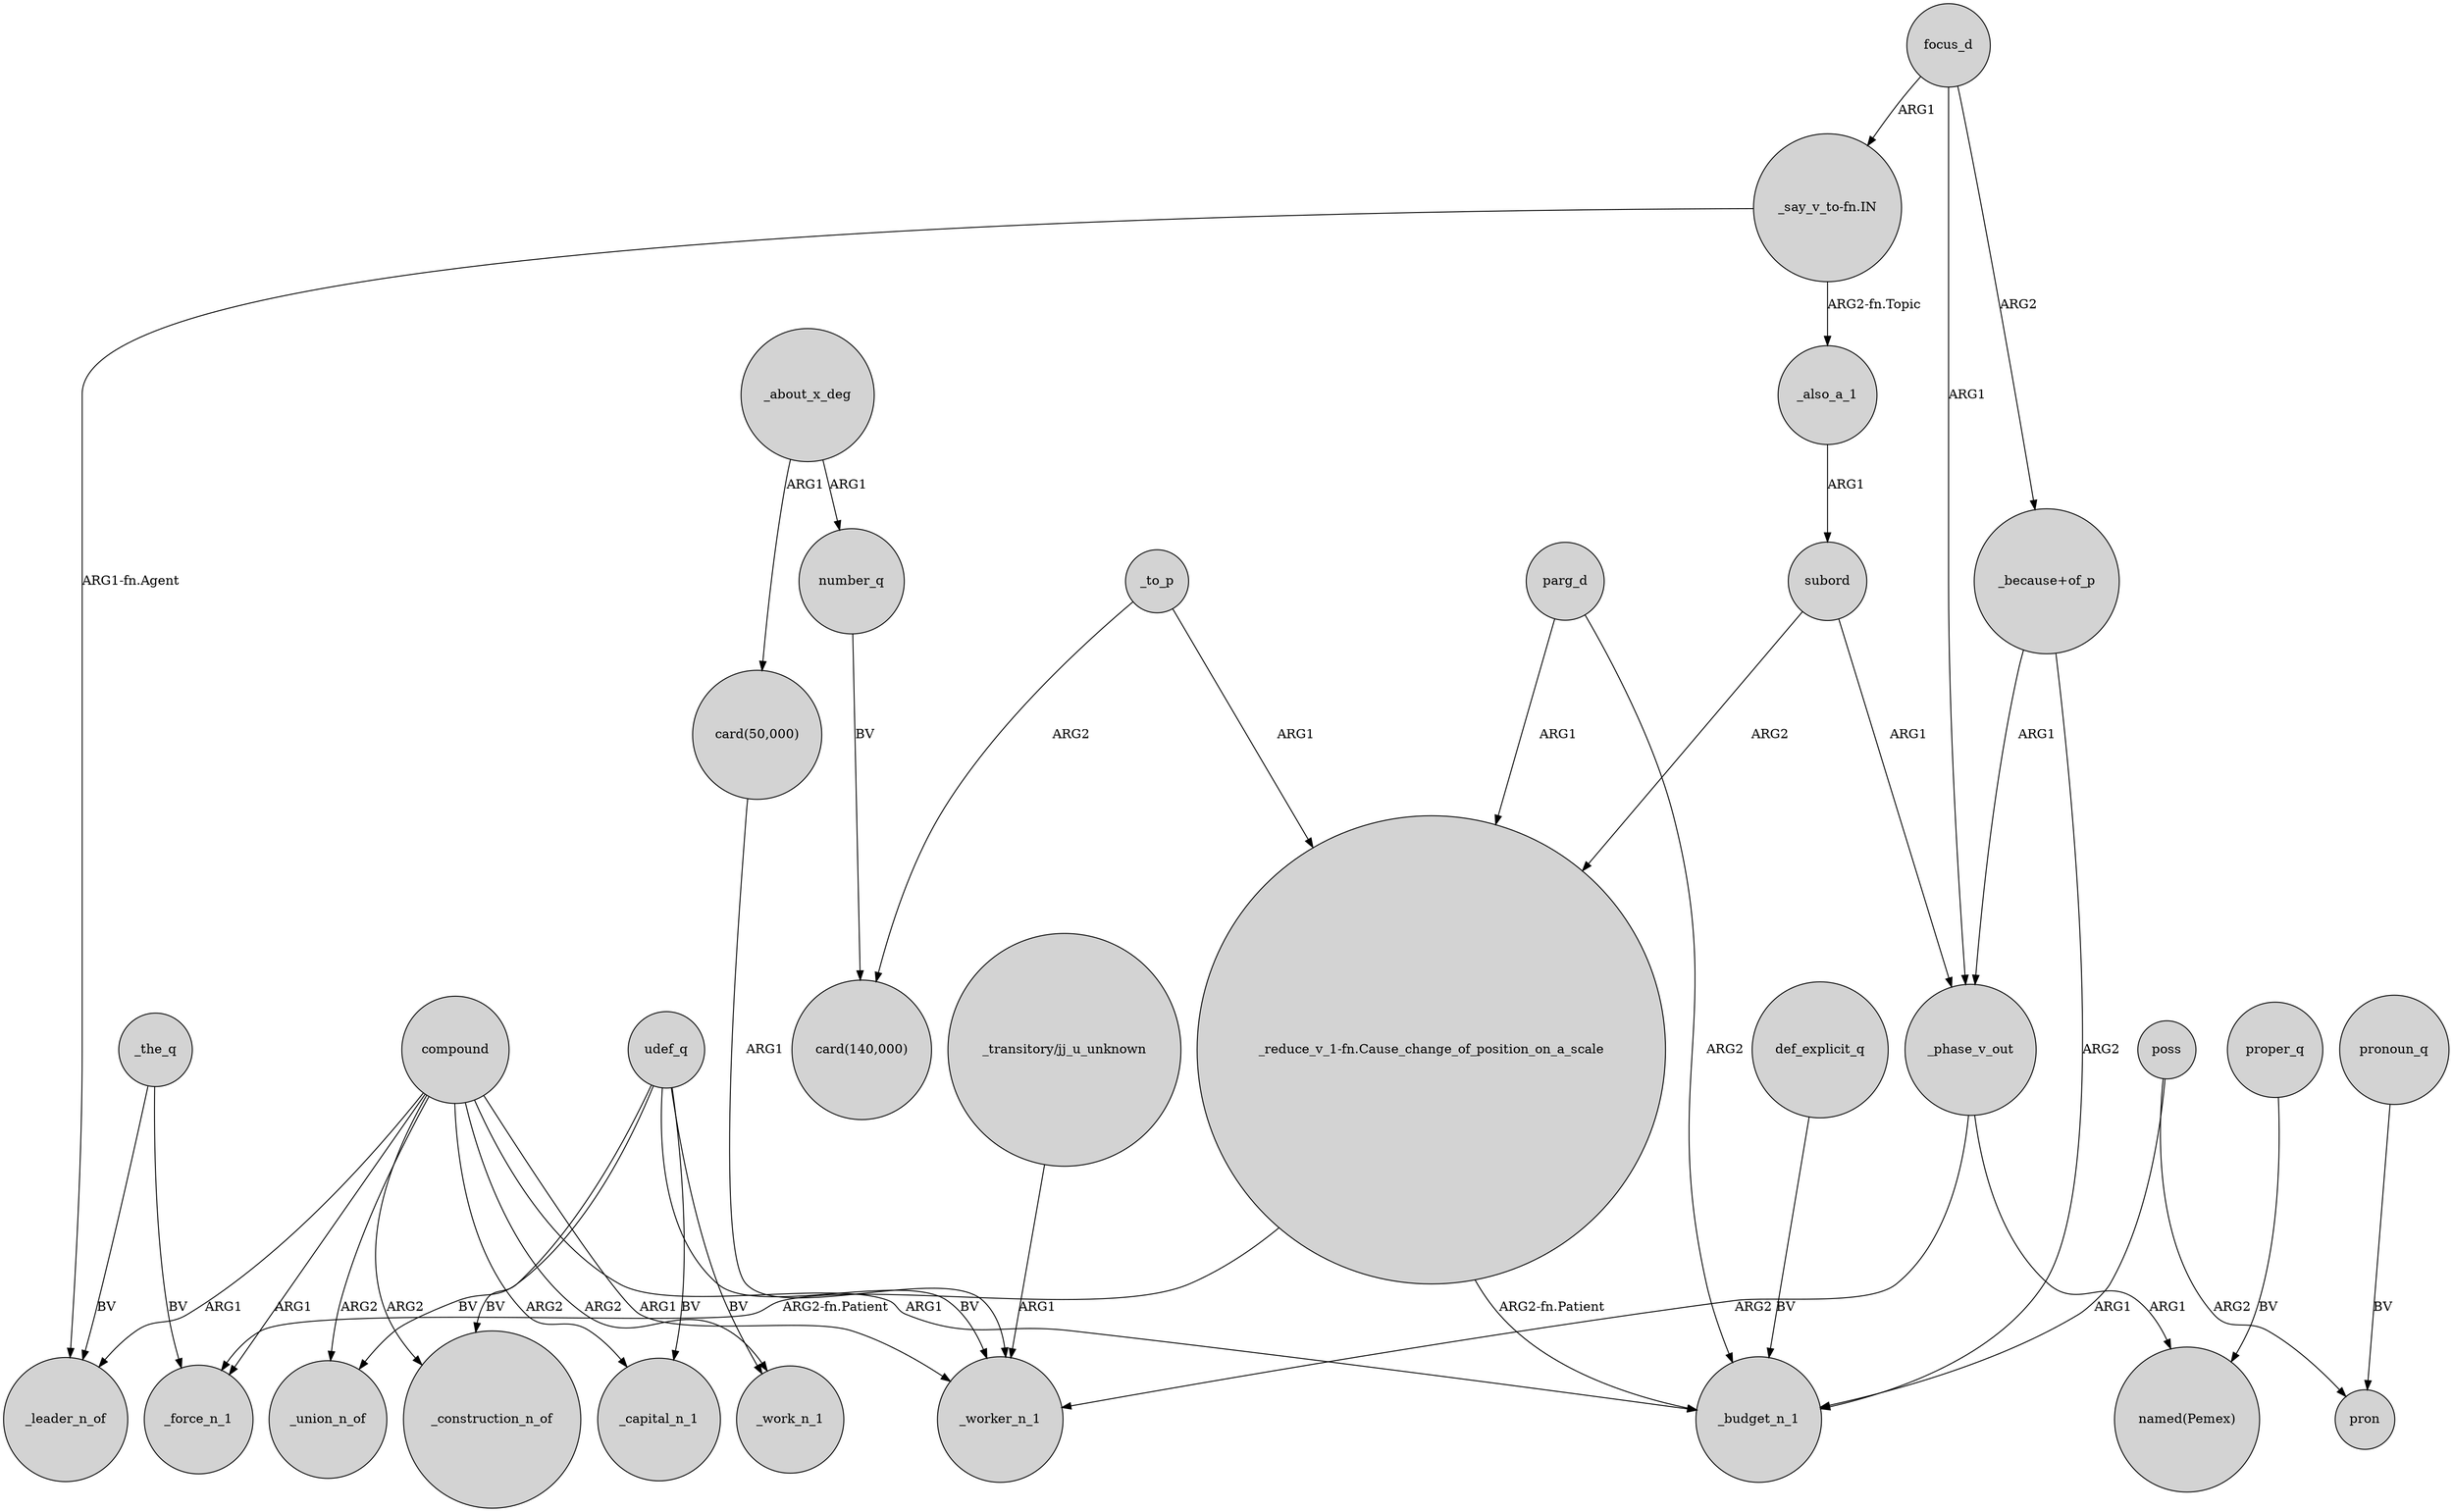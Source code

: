digraph {
	node [shape=circle style=filled]
	"_reduce_v_1-fn.Cause_change_of_position_on_a_scale" -> _force_n_1 [label="ARG2-fn.Patient"]
	compound -> _capital_n_1 [label=ARG2]
	poss -> pron [label=ARG2]
	"_say_v_to-fn.IN" -> _also_a_1 [label="ARG2-fn.Topic"]
	"card(50,000)" -> _worker_n_1 [label=ARG1]
	def_explicit_q -> _budget_n_1 [label=BV]
	compound -> _force_n_1 [label=ARG1]
	udef_q -> _worker_n_1 [label=BV]
	number_q -> "card(140,000)" [label=BV]
	_phase_v_out -> _worker_n_1 [label=ARG2]
	subord -> _phase_v_out [label=ARG1]
	compound -> _work_n_1 [label=ARG2]
	focus_d -> _phase_v_out [label=ARG1]
	compound -> _leader_n_of [label=ARG1]
	udef_q -> _union_n_of [label=BV]
	compound -> _budget_n_1 [label=ARG1]
	_phase_v_out -> "named(Pemex)" [label=ARG1]
	proper_q -> "named(Pemex)" [label=BV]
	_about_x_deg -> number_q [label=ARG1]
	pronoun_q -> pron [label=BV]
	poss -> _budget_n_1 [label=ARG1]
	"_reduce_v_1-fn.Cause_change_of_position_on_a_scale" -> _budget_n_1 [label="ARG2-fn.Patient"]
	_also_a_1 -> subord [label=ARG1]
	parg_d -> _budget_n_1 [label=ARG2]
	_to_p -> "card(140,000)" [label=ARG2]
	subord -> "_reduce_v_1-fn.Cause_change_of_position_on_a_scale" [label=ARG2]
	_the_q -> _leader_n_of [label=BV]
	"_say_v_to-fn.IN" -> _leader_n_of [label="ARG1-fn.Agent"]
	focus_d -> "_because+of_p" [label=ARG2]
	_to_p -> "_reduce_v_1-fn.Cause_change_of_position_on_a_scale" [label=ARG1]
	compound -> _union_n_of [label=ARG2]
	compound -> _worker_n_1 [label=ARG1]
	_the_q -> _force_n_1 [label=BV]
	"_because+of_p" -> _budget_n_1 [label=ARG2]
	compound -> _construction_n_of [label=ARG2]
	parg_d -> "_reduce_v_1-fn.Cause_change_of_position_on_a_scale" [label=ARG1]
	udef_q -> _construction_n_of [label=BV]
	"_transitory/jj_u_unknown" -> _worker_n_1 [label=ARG1]
	"_because+of_p" -> _phase_v_out [label=ARG1]
	_about_x_deg -> "card(50,000)" [label=ARG1]
	focus_d -> "_say_v_to-fn.IN" [label=ARG1]
	udef_q -> _capital_n_1 [label=BV]
	udef_q -> _work_n_1 [label=BV]
}
